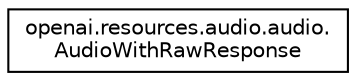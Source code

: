 digraph "Graphical Class Hierarchy"
{
 // LATEX_PDF_SIZE
  edge [fontname="Helvetica",fontsize="10",labelfontname="Helvetica",labelfontsize="10"];
  node [fontname="Helvetica",fontsize="10",shape=record];
  rankdir="LR";
  Node0 [label="openai.resources.audio.audio.\lAudioWithRawResponse",height=0.2,width=0.4,color="black", fillcolor="white", style="filled",URL="$classopenai_1_1resources_1_1audio_1_1audio_1_1AudioWithRawResponse.html",tooltip=" "];
}
